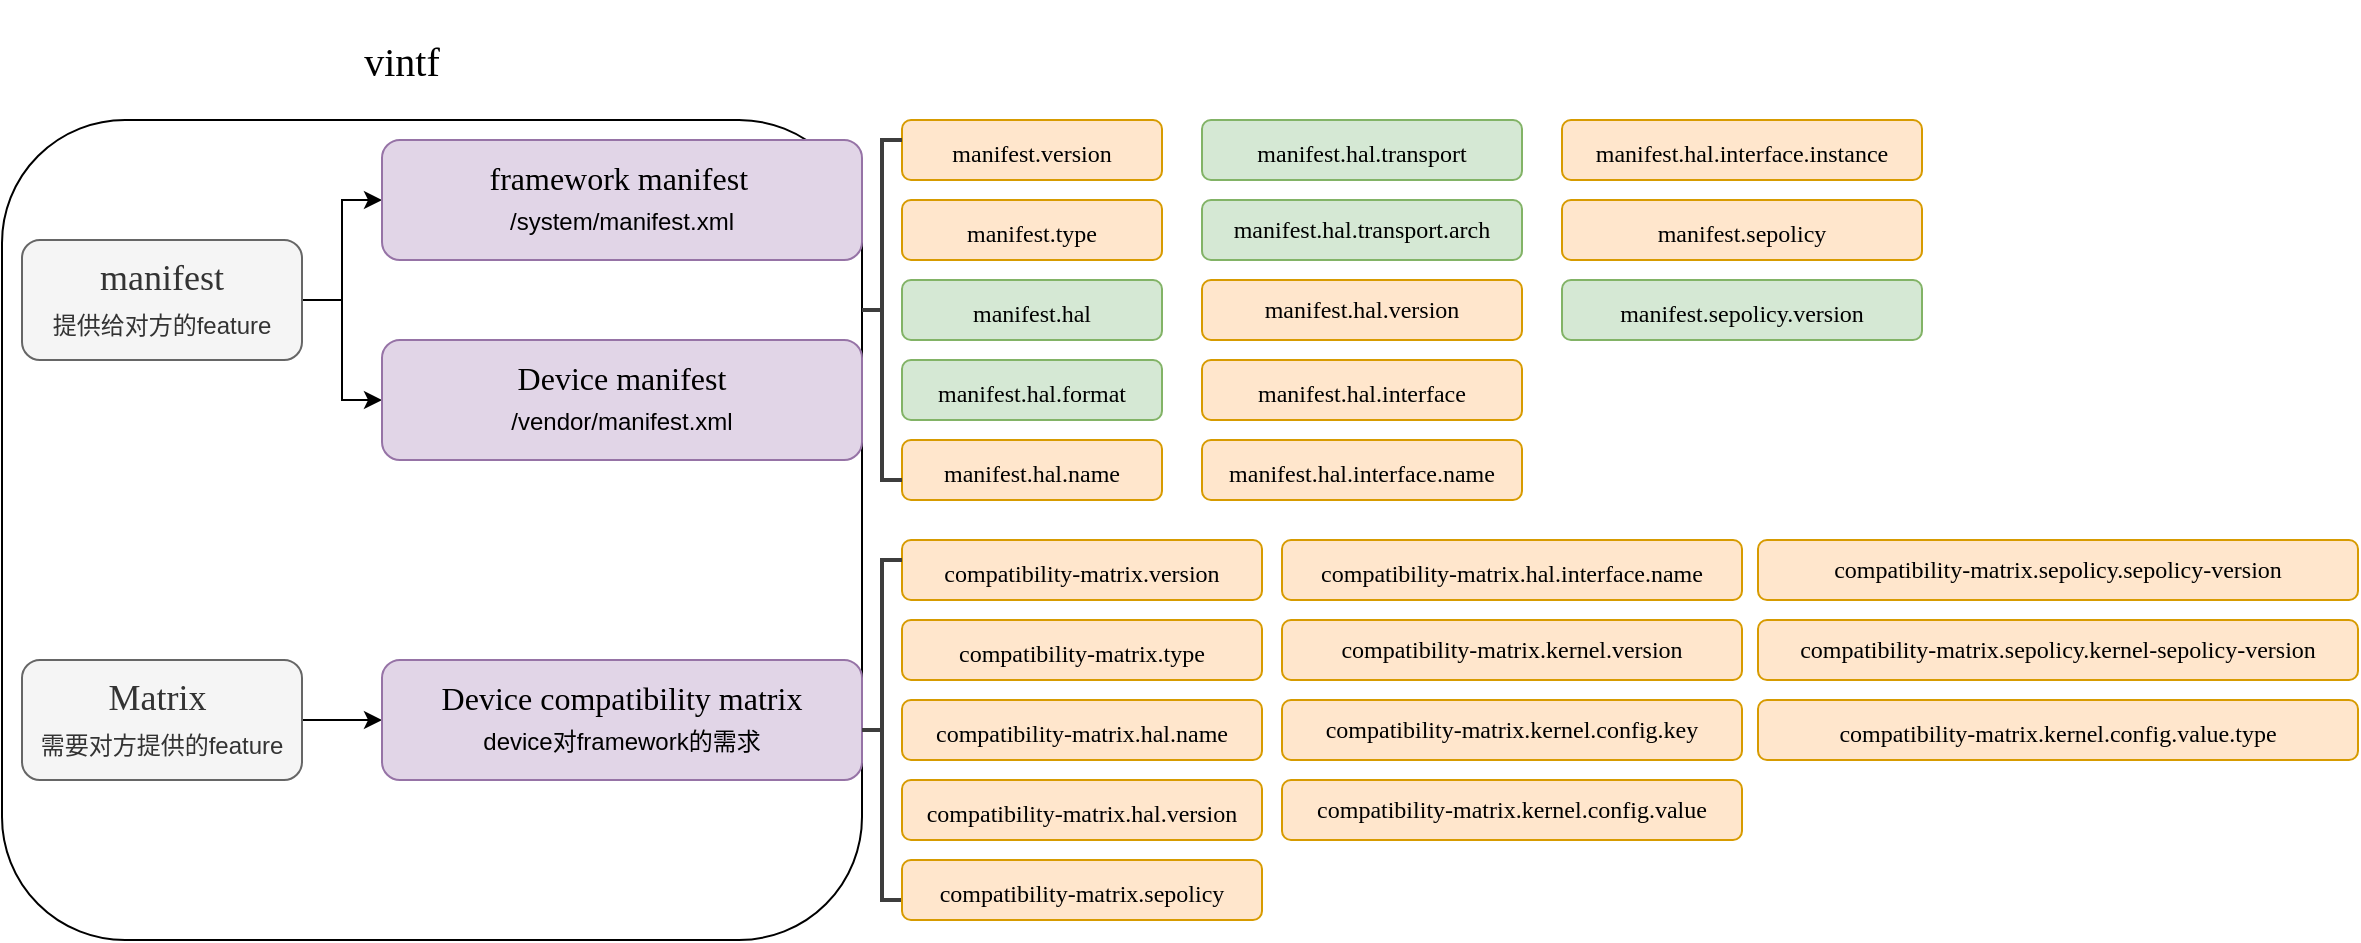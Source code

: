 <mxfile version="22.1.11" type="github">
  <diagram name="第 1 页" id="bFHXOFejUqpM1fbCwYe7">
    <mxGraphModel dx="1235" dy="735" grid="0" gridSize="10" guides="1" tooltips="1" connect="1" arrows="1" fold="1" page="1" pageScale="1" pageWidth="2336" pageHeight="1654" math="0" shadow="0">
      <root>
        <mxCell id="0" />
        <mxCell id="1" parent="0" />
        <mxCell id="3P8DteM4XdDS-40TDfUw-1" value="" style="rounded=1;whiteSpace=wrap;html=1;" vertex="1" parent="1">
          <mxGeometry x="290" y="160" width="430" height="410" as="geometry" />
        </mxCell>
        <mxCell id="3P8DteM4XdDS-40TDfUw-2" value="&lt;font face=&quot;Comic Sans MS&quot; style=&quot;font-size: 20px;&quot;&gt;vintf&lt;/font&gt;" style="rounded=1;whiteSpace=wrap;html=1;fillColor=none;strokeColor=none;fontSize=20;" vertex="1" parent="1">
          <mxGeometry x="430" y="100" width="120" height="60" as="geometry" />
        </mxCell>
        <mxCell id="3P8DteM4XdDS-40TDfUw-8" style="edgeStyle=orthogonalEdgeStyle;rounded=0;orthogonalLoop=1;jettySize=auto;html=1;exitX=1;exitY=0.5;exitDx=0;exitDy=0;entryX=0;entryY=0.5;entryDx=0;entryDy=0;" edge="1" parent="1" source="3P8DteM4XdDS-40TDfUw-3" target="3P8DteM4XdDS-40TDfUw-5">
          <mxGeometry relative="1" as="geometry" />
        </mxCell>
        <mxCell id="3P8DteM4XdDS-40TDfUw-9" style="edgeStyle=orthogonalEdgeStyle;rounded=0;orthogonalLoop=1;jettySize=auto;html=1;exitX=1;exitY=0.5;exitDx=0;exitDy=0;entryX=0;entryY=0.5;entryDx=0;entryDy=0;" edge="1" parent="1" source="3P8DteM4XdDS-40TDfUw-3" target="3P8DteM4XdDS-40TDfUw-6">
          <mxGeometry relative="1" as="geometry" />
        </mxCell>
        <mxCell id="3P8DteM4XdDS-40TDfUw-3" value="&lt;font style=&quot;font-size: 18px;&quot; face=&quot;Comic Sans MS&quot;&gt;manifest&lt;br&gt;&lt;/font&gt;提供给对方的feature&lt;font style=&quot;font-size: 18px;&quot; face=&quot;Comic Sans MS&quot;&gt;&lt;br&gt;&lt;/font&gt;" style="rounded=1;whiteSpace=wrap;html=1;align=center;verticalAlign=middle;fillColor=#f5f5f5;fontColor=#333333;strokeColor=#666666;" vertex="1" parent="1">
          <mxGeometry x="300" y="220" width="140" height="60" as="geometry" />
        </mxCell>
        <mxCell id="3P8DteM4XdDS-40TDfUw-10" style="edgeStyle=orthogonalEdgeStyle;rounded=0;orthogonalLoop=1;jettySize=auto;html=1;exitX=1;exitY=0.5;exitDx=0;exitDy=0;" edge="1" parent="1" source="3P8DteM4XdDS-40TDfUw-4" target="3P8DteM4XdDS-40TDfUw-7">
          <mxGeometry relative="1" as="geometry" />
        </mxCell>
        <mxCell id="3P8DteM4XdDS-40TDfUw-4" value="&lt;font style=&quot;font-size: 18px;&quot; face=&quot;Comic Sans MS&quot;&gt;Matrix&amp;nbsp;&lt;br&gt;&lt;/font&gt;需要对方提供的feature&lt;font style=&quot;font-size: 18px;&quot; face=&quot;Comic Sans MS&quot;&gt;&lt;br&gt;&lt;/font&gt;" style="rounded=1;whiteSpace=wrap;html=1;align=center;verticalAlign=middle;fillColor=#f5f5f5;fontColor=#333333;strokeColor=#666666;" vertex="1" parent="1">
          <mxGeometry x="300" y="430" width="140" height="60" as="geometry" />
        </mxCell>
        <mxCell id="3P8DteM4XdDS-40TDfUw-5" value="&lt;font style=&quot;&quot; face=&quot;Comic Sans MS&quot;&gt;&lt;font style=&quot;font-size: 16px;&quot;&gt;framework manifest&lt;/font&gt;&lt;span style=&quot;font-size: 13px;&quot;&gt;&amp;nbsp;&lt;/span&gt;&lt;br&gt;&lt;/font&gt;/system/manifest.xml&lt;font style=&quot;font-size: 18px;&quot; face=&quot;Comic Sans MS&quot;&gt;&lt;br&gt;&lt;/font&gt;" style="rounded=1;whiteSpace=wrap;html=1;align=center;verticalAlign=middle;fillColor=#e1d5e7;strokeColor=#9673a6;" vertex="1" parent="1">
          <mxGeometry x="480" y="170" width="240" height="60" as="geometry" />
        </mxCell>
        <mxCell id="3P8DteM4XdDS-40TDfUw-6" value="&lt;font style=&quot;font-size: 16px;&quot; face=&quot;Comic Sans MS&quot;&gt;Device manifest&lt;br&gt;&lt;/font&gt;/vendor/manifest.xml&lt;font style=&quot;font-size: 18px;&quot; face=&quot;Comic Sans MS&quot;&gt;&lt;br&gt;&lt;/font&gt;" style="rounded=1;whiteSpace=wrap;html=1;align=center;verticalAlign=middle;fillColor=#e1d5e7;strokeColor=#9673a6;" vertex="1" parent="1">
          <mxGeometry x="480" y="270" width="240" height="60" as="geometry" />
        </mxCell>
        <mxCell id="3P8DteM4XdDS-40TDfUw-7" value="&lt;font style=&quot;&quot; face=&quot;Comic Sans MS&quot;&gt;&lt;font style=&quot;font-size: 16px;&quot;&gt;Device compatibility matrix&lt;/font&gt;&lt;br&gt;&lt;/font&gt;device对framework的需求&lt;font style=&quot;font-size: 18px;&quot; face=&quot;Comic Sans MS&quot;&gt;&lt;br&gt;&lt;/font&gt;" style="rounded=1;whiteSpace=wrap;html=1;align=center;verticalAlign=middle;fillColor=#e1d5e7;strokeColor=#9673a6;" vertex="1" parent="1">
          <mxGeometry x="480" y="430" width="240" height="60" as="geometry" />
        </mxCell>
        <mxCell id="3P8DteM4XdDS-40TDfUw-11" value="&lt;font face=&quot;Comic Sans MS&quot;&gt;manifest.version&lt;/font&gt;&lt;font style=&quot;font-size: 18px;&quot; face=&quot;Comic Sans MS&quot;&gt;&lt;br&gt;&lt;/font&gt;" style="rounded=1;whiteSpace=wrap;html=1;align=center;verticalAlign=middle;fillColor=#ffe6cc;strokeColor=#d79b00;" vertex="1" parent="1">
          <mxGeometry x="740" y="160" width="130" height="30" as="geometry" />
        </mxCell>
        <mxCell id="3P8DteM4XdDS-40TDfUw-12" value="manifest.type&lt;font style=&quot;font-size: 18px;&quot;&gt;&lt;br&gt;&lt;/font&gt;" style="rounded=1;whiteSpace=wrap;html=1;align=center;verticalAlign=middle;fontFamily=Comic Sans MS;fillColor=#ffe6cc;strokeColor=#d79b00;" vertex="1" parent="1">
          <mxGeometry x="740" y="200" width="130" height="30" as="geometry" />
        </mxCell>
        <mxCell id="3P8DteM4XdDS-40TDfUw-13" value="manifest.hal&lt;font style=&quot;font-size: 18px;&quot;&gt;&lt;br&gt;&lt;/font&gt;" style="rounded=1;whiteSpace=wrap;html=1;align=center;verticalAlign=middle;fillColor=#d5e8d4;strokeColor=#82b366;fontFamily=Comic Sans MS;" vertex="1" parent="1">
          <mxGeometry x="740" y="240" width="130" height="30" as="geometry" />
        </mxCell>
        <mxCell id="3P8DteM4XdDS-40TDfUw-14" value="manifest.hal.format&lt;font style=&quot;font-size: 18px;&quot;&gt;&lt;br&gt;&lt;/font&gt;" style="rounded=1;whiteSpace=wrap;html=1;align=center;verticalAlign=middle;fillColor=#d5e8d4;strokeColor=#82b366;fontFamily=Comic Sans MS;" vertex="1" parent="1">
          <mxGeometry x="740" y="280" width="130" height="30" as="geometry" />
        </mxCell>
        <mxCell id="3P8DteM4XdDS-40TDfUw-15" value="manifest.hal.name&lt;font style=&quot;font-size: 18px;&quot;&gt;&lt;br&gt;&lt;/font&gt;" style="rounded=1;whiteSpace=wrap;html=1;align=center;verticalAlign=middle;fontFamily=Comic Sans MS;fillColor=#ffe6cc;strokeColor=#d79b00;" vertex="1" parent="1">
          <mxGeometry x="740" y="320" width="130" height="30" as="geometry" />
        </mxCell>
        <mxCell id="3P8DteM4XdDS-40TDfUw-16" value="manifest.hal.transport&lt;font style=&quot;font-size: 18px;&quot;&gt;&lt;br&gt;&lt;/font&gt;" style="rounded=1;whiteSpace=wrap;html=1;align=center;verticalAlign=middle;fontFamily=Comic Sans MS;fillColor=#d5e8d4;strokeColor=#82b366;" vertex="1" parent="1">
          <mxGeometry x="890" y="160" width="160" height="30" as="geometry" />
        </mxCell>
        <mxCell id="3P8DteM4XdDS-40TDfUw-17" value="&lt;font style=&quot;&quot;&gt;&lt;font style=&quot;font-size: 12px;&quot;&gt;manifest.hal.transport.arch&lt;/font&gt;&lt;br&gt;&lt;/font&gt;" style="rounded=1;whiteSpace=wrap;html=1;align=center;verticalAlign=middle;fontFamily=Comic Sans MS;fillColor=#d5e8d4;strokeColor=#82b366;" vertex="1" parent="1">
          <mxGeometry x="890" y="200" width="160" height="30" as="geometry" />
        </mxCell>
        <mxCell id="3P8DteM4XdDS-40TDfUw-18" value="&lt;font style=&quot;&quot;&gt;manifest.hal.version&lt;br&gt;&lt;/font&gt;" style="rounded=1;whiteSpace=wrap;html=1;align=center;verticalAlign=middle;fontFamily=Comic Sans MS;fillColor=#ffe6cc;strokeColor=#d79b00;" vertex="1" parent="1">
          <mxGeometry x="890" y="240" width="160" height="30" as="geometry" />
        </mxCell>
        <mxCell id="3P8DteM4XdDS-40TDfUw-20" value="manifest.hal.interface&lt;font style=&quot;font-size: 18px;&quot;&gt;&lt;br&gt;&lt;/font&gt;" style="rounded=1;whiteSpace=wrap;html=1;align=center;verticalAlign=middle;fontFamily=Comic Sans MS;fillColor=#ffe6cc;strokeColor=#d79b00;" vertex="1" parent="1">
          <mxGeometry x="890" y="280" width="160" height="30" as="geometry" />
        </mxCell>
        <mxCell id="3P8DteM4XdDS-40TDfUw-21" value="manifest.hal.interface.name&lt;font style=&quot;font-size: 18px;&quot;&gt;&lt;br&gt;&lt;/font&gt;" style="rounded=1;whiteSpace=wrap;html=1;align=center;verticalAlign=middle;fontFamily=Comic Sans MS;fillColor=#ffe6cc;strokeColor=#d79b00;" vertex="1" parent="1">
          <mxGeometry x="890" y="320" width="160" height="30" as="geometry" />
        </mxCell>
        <mxCell id="3P8DteM4XdDS-40TDfUw-22" value="manifest.hal.interface.instance&lt;font style=&quot;font-size: 18px;&quot;&gt;&lt;br&gt;&lt;/font&gt;" style="rounded=1;whiteSpace=wrap;html=1;align=center;verticalAlign=middle;fontFamily=Comic Sans MS;fillColor=#ffe6cc;strokeColor=#d79b00;" vertex="1" parent="1">
          <mxGeometry x="1070" y="160" width="180" height="30" as="geometry" />
        </mxCell>
        <mxCell id="3P8DteM4XdDS-40TDfUw-23" value="manifest.sepolicy&lt;font style=&quot;font-size: 18px;&quot;&gt;&lt;br&gt;&lt;/font&gt;" style="rounded=1;whiteSpace=wrap;html=1;align=center;verticalAlign=middle;fontFamily=Comic Sans MS;fillColor=#ffe6cc;strokeColor=#d79b00;" vertex="1" parent="1">
          <mxGeometry x="1070" y="200" width="180" height="30" as="geometry" />
        </mxCell>
        <mxCell id="3P8DteM4XdDS-40TDfUw-24" value="manifest.sepolicy.version&lt;font style=&quot;font-size: 18px;&quot;&gt;&lt;br&gt;&lt;/font&gt;" style="rounded=1;whiteSpace=wrap;html=1;align=center;verticalAlign=middle;fontFamily=Comic Sans MS;fillColor=#d5e8d4;strokeColor=#82b366;" vertex="1" parent="1">
          <mxGeometry x="1070" y="240" width="180" height="30" as="geometry" />
        </mxCell>
        <mxCell id="3P8DteM4XdDS-40TDfUw-25" value="compatibility-matrix.version&lt;font style=&quot;font-size: 18px;&quot;&gt;&lt;br&gt;&lt;/font&gt;" style="rounded=1;whiteSpace=wrap;html=1;align=center;verticalAlign=middle;fontFamily=Comic Sans MS;fillColor=#ffe6cc;strokeColor=#d79b00;" vertex="1" parent="1">
          <mxGeometry x="740" y="370" width="180" height="30" as="geometry" />
        </mxCell>
        <mxCell id="3P8DteM4XdDS-40TDfUw-26" value="" style="strokeWidth=2;html=1;shape=mxgraph.flowchart.annotation_2;align=left;labelPosition=right;pointerEvents=1;strokeColor=#3D3D3D;" vertex="1" parent="1">
          <mxGeometry x="720" y="170" width="20" height="170" as="geometry" />
        </mxCell>
        <mxCell id="3P8DteM4XdDS-40TDfUw-27" value="" style="strokeWidth=2;html=1;shape=mxgraph.flowchart.annotation_2;align=left;labelPosition=right;pointerEvents=1;strokeColor=#3D3D3D;fontFamily=Comic Sans MS;" vertex="1" parent="1">
          <mxGeometry x="720" y="380" width="20" height="170" as="geometry" />
        </mxCell>
        <mxCell id="3P8DteM4XdDS-40TDfUw-28" value="compatibility-matrix.type&lt;font style=&quot;font-size: 18px;&quot;&gt;&lt;br&gt;&lt;/font&gt;" style="rounded=1;whiteSpace=wrap;html=1;align=center;verticalAlign=middle;fontFamily=Comic Sans MS;fillColor=#ffe6cc;strokeColor=#d79b00;" vertex="1" parent="1">
          <mxGeometry x="740" y="410" width="180" height="30" as="geometry" />
        </mxCell>
        <mxCell id="3P8DteM4XdDS-40TDfUw-32" value="compatibility-matrix.hal.name&lt;font style=&quot;font-size: 18px;&quot;&gt;&lt;br&gt;&lt;/font&gt;" style="rounded=1;whiteSpace=wrap;html=1;align=center;verticalAlign=middle;fontFamily=Comic Sans MS;fillColor=#ffe6cc;strokeColor=#d79b00;" vertex="1" parent="1">
          <mxGeometry x="740" y="450" width="180" height="30" as="geometry" />
        </mxCell>
        <mxCell id="3P8DteM4XdDS-40TDfUw-33" value="compatibility-matrix.hal.version&lt;font style=&quot;font-size: 18px;&quot;&gt;&lt;br&gt;&lt;/font&gt;" style="rounded=1;whiteSpace=wrap;html=1;align=center;verticalAlign=middle;fontFamily=Comic Sans MS;fillColor=#ffe6cc;strokeColor=#d79b00;" vertex="1" parent="1">
          <mxGeometry x="740" y="490" width="180" height="30" as="geometry" />
        </mxCell>
        <mxCell id="3P8DteM4XdDS-40TDfUw-35" value="compatibility-matrix.hal.interface.name&lt;font style=&quot;font-size: 18px;&quot;&gt;&lt;br&gt;&lt;/font&gt;" style="rounded=1;whiteSpace=wrap;html=1;align=center;verticalAlign=middle;fontFamily=Comic Sans MS;fillColor=#ffe6cc;strokeColor=#d79b00;" vertex="1" parent="1">
          <mxGeometry x="930" y="370" width="230" height="30" as="geometry" />
        </mxCell>
        <mxCell id="3P8DteM4XdDS-40TDfUw-38" value="&lt;font style=&quot;&quot;&gt;&lt;font style=&quot;font-size: 12px;&quot;&gt;compatibility-matrix.kernel.version&lt;/font&gt;&lt;br&gt;&lt;/font&gt;" style="rounded=1;whiteSpace=wrap;html=1;align=center;verticalAlign=middle;fontFamily=Comic Sans MS;fillColor=#ffe6cc;strokeColor=#d79b00;" vertex="1" parent="1">
          <mxGeometry x="930" y="410" width="230" height="30" as="geometry" />
        </mxCell>
        <mxCell id="3P8DteM4XdDS-40TDfUw-40" value="&lt;font style=&quot;&quot;&gt;compatibility-matrix.kernel.config.key&lt;br&gt;&lt;/font&gt;" style="rounded=1;whiteSpace=wrap;html=1;align=center;verticalAlign=middle;fontFamily=Comic Sans MS;fillColor=#ffe6cc;strokeColor=#d79b00;" vertex="1" parent="1">
          <mxGeometry x="930" y="450" width="230" height="30" as="geometry" />
        </mxCell>
        <mxCell id="3P8DteM4XdDS-40TDfUw-41" value="&lt;font style=&quot;&quot;&gt;compatibility-matrix.kernel.config.value&lt;br&gt;&lt;/font&gt;" style="rounded=1;whiteSpace=wrap;html=1;align=center;verticalAlign=middle;fontFamily=Comic Sans MS;fillColor=#ffe6cc;strokeColor=#d79b00;" vertex="1" parent="1">
          <mxGeometry x="930" y="490" width="230" height="30" as="geometry" />
        </mxCell>
        <mxCell id="3P8DteM4XdDS-40TDfUw-42" value="compatibility-matrix.kernel.config.value.type&lt;font style=&quot;font-size: 18px;&quot;&gt;&lt;br&gt;&lt;/font&gt;" style="rounded=1;whiteSpace=wrap;html=1;align=center;verticalAlign=middle;fontFamily=Comic Sans MS;fillColor=#ffe6cc;strokeColor=#d79b00;" vertex="1" parent="1">
          <mxGeometry x="1168" y="450" width="300" height="30" as="geometry" />
        </mxCell>
        <mxCell id="3P8DteM4XdDS-40TDfUw-43" value="compatibility-matrix.sepolicy&lt;font style=&quot;font-size: 18px;&quot;&gt;&lt;br&gt;&lt;/font&gt;" style="rounded=1;whiteSpace=wrap;html=1;align=center;verticalAlign=middle;fontFamily=Comic Sans MS;fillColor=#ffe6cc;strokeColor=#d79b00;" vertex="1" parent="1">
          <mxGeometry x="740" y="530" width="180" height="30" as="geometry" />
        </mxCell>
        <mxCell id="3P8DteM4XdDS-40TDfUw-44" value="&lt;font style=&quot;&quot;&gt;compatibility-matrix.sepolicy.sepolicy-version&lt;br&gt;&lt;/font&gt;" style="rounded=1;whiteSpace=wrap;html=1;align=center;verticalAlign=middle;fontFamily=Comic Sans MS;fillColor=#ffe6cc;strokeColor=#d79b00;" vertex="1" parent="1">
          <mxGeometry x="1168" y="370" width="300" height="30" as="geometry" />
        </mxCell>
        <mxCell id="3P8DteM4XdDS-40TDfUw-45" value="&lt;font style=&quot;&quot;&gt;compatibility-matrix.sepolicy.kernel-sepolicy-version&lt;br&gt;&lt;/font&gt;" style="rounded=1;whiteSpace=wrap;html=1;align=center;verticalAlign=middle;fontFamily=Comic Sans MS;fillColor=#ffe6cc;strokeColor=#d79b00;" vertex="1" parent="1">
          <mxGeometry x="1168" y="410" width="300" height="30" as="geometry" />
        </mxCell>
      </root>
    </mxGraphModel>
  </diagram>
</mxfile>
